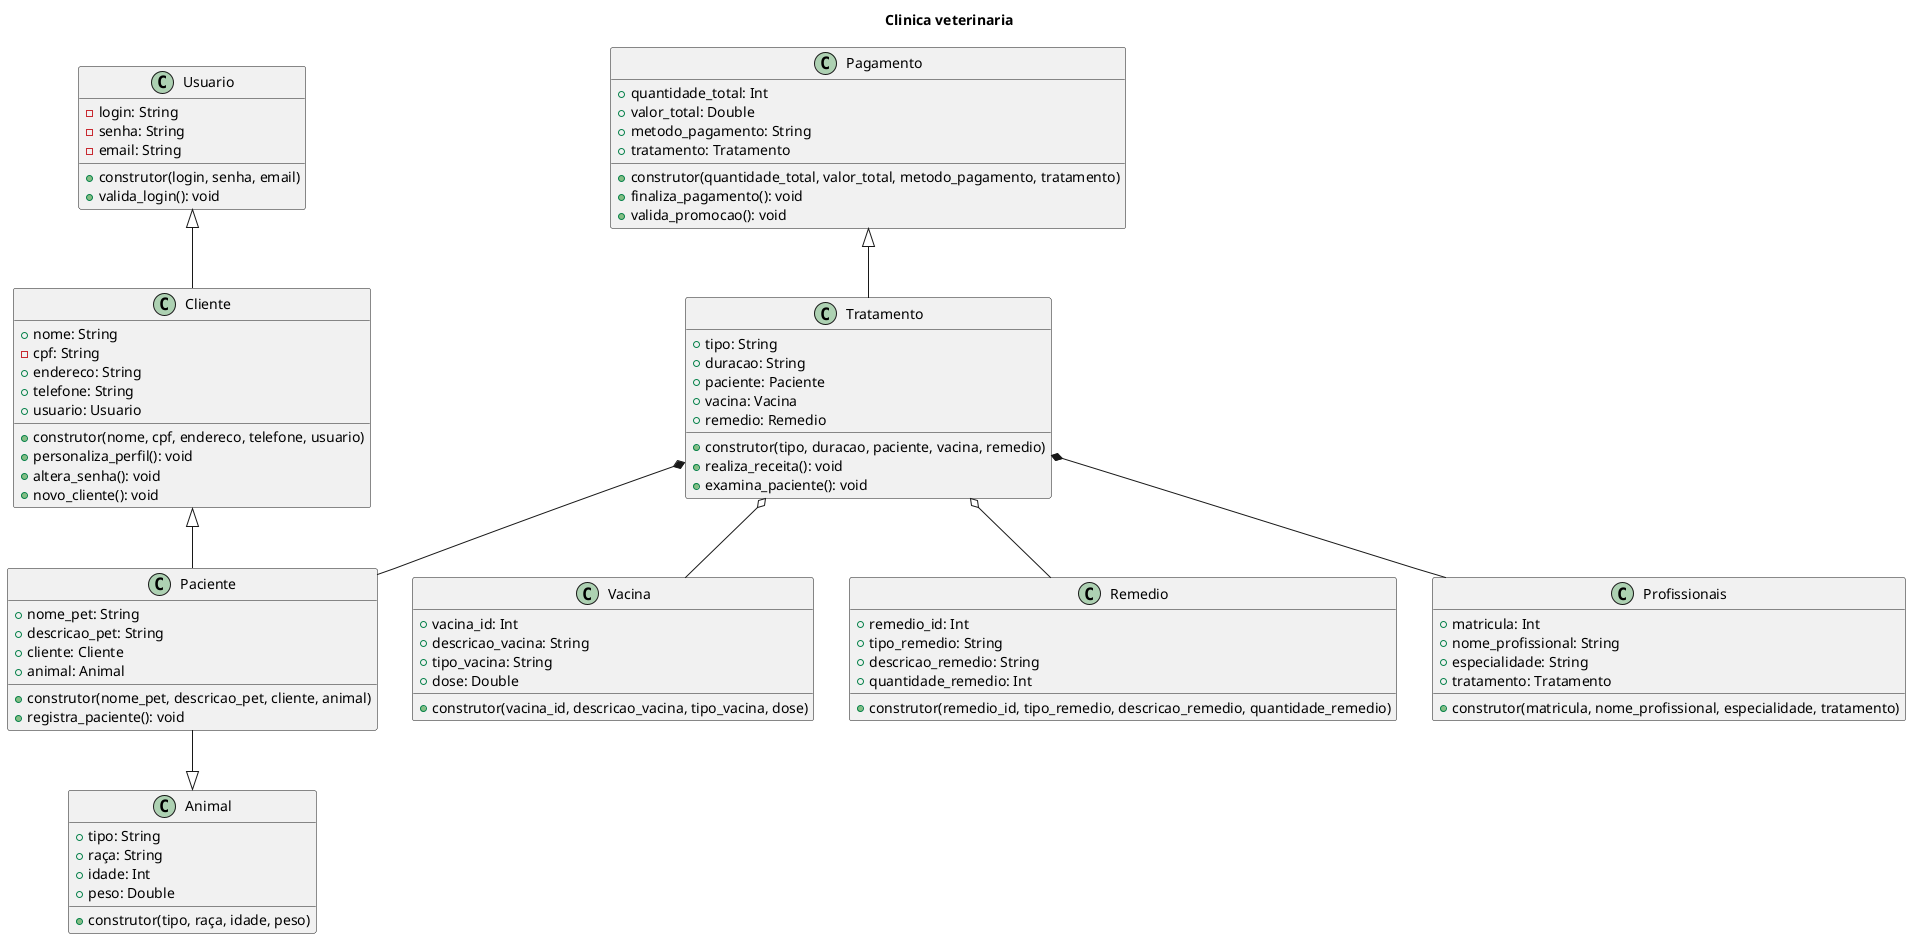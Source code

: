 @startuml Diagrama de classes uml

title Clinica veterinaria

class Usuario {
    - login: String
    - senha: String
    - email: String
    + construtor(login, senha, email)
    + valida_login(): void
}

class Cliente {
    + nome: String
    - cpf: String
    + endereco: String
    + telefone: String
    + usuario: Usuario
    + construtor(nome, cpf, endereco, telefone, usuario)
    + personaliza_perfil(): void
    + altera_senha(): void
    + novo_cliente(): void
}

class Animal {
    + tipo: String
    + raça: String
    + idade: Int
    + peso: Double
    + construtor(tipo, raça, idade, peso)
}

class Paciente {
    + nome_pet: String
    + descricao_pet: String
    + cliente: Cliente
    + animal: Animal
    + construtor(nome_pet, descricao_pet, cliente, animal)
    + registra_paciente(): void
}

class Vacina {
    + vacina_id: Int
    + descricao_vacina: String
    + tipo_vacina: String
    + dose: Double
    + construtor(vacina_id, descricao_vacina, tipo_vacina, dose)
}

class Remedio {
    + remedio_id: Int
    + tipo_remedio: String
    + descricao_remedio: String
    + quantidade_remedio: Int
    + construtor(remedio_id, tipo_remedio, descricao_remedio, quantidade_remedio)
}

class Tratamento {
    + tipo: String
    + duracao: String
    + paciente: Paciente
    + vacina: Vacina
    + remedio: Remedio
    + construtor(tipo, duracao, paciente, vacina, remedio)
    + realiza_receita(): void
    + examina_paciente(): void
}

class Profissionais {
    + matricula: Int
    + nome_profissional: String
    + especialidade: String
    + tratamento: Tratamento
    + construtor(matricula, nome_profissional, especialidade, tratamento)
}

class Pagamento {
    + quantidade_total: Int
    + valor_total: Double
    + metodo_pagamento: String
    + tratamento: Tratamento
    + construtor(quantidade_total, valor_total, metodo_pagamento, tratamento)
    + finaliza_pagamento(): void
    + valida_promocao(): void
}

Usuario <|-- Cliente
Cliente <|-- Paciente
Paciente --|> Animal
Tratamento *-- Paciente
Tratamento *-- Profissionais
Tratamento o-- Vacina
Tratamento o-- Remedio
Pagamento <|-- Tratamento



@enduml